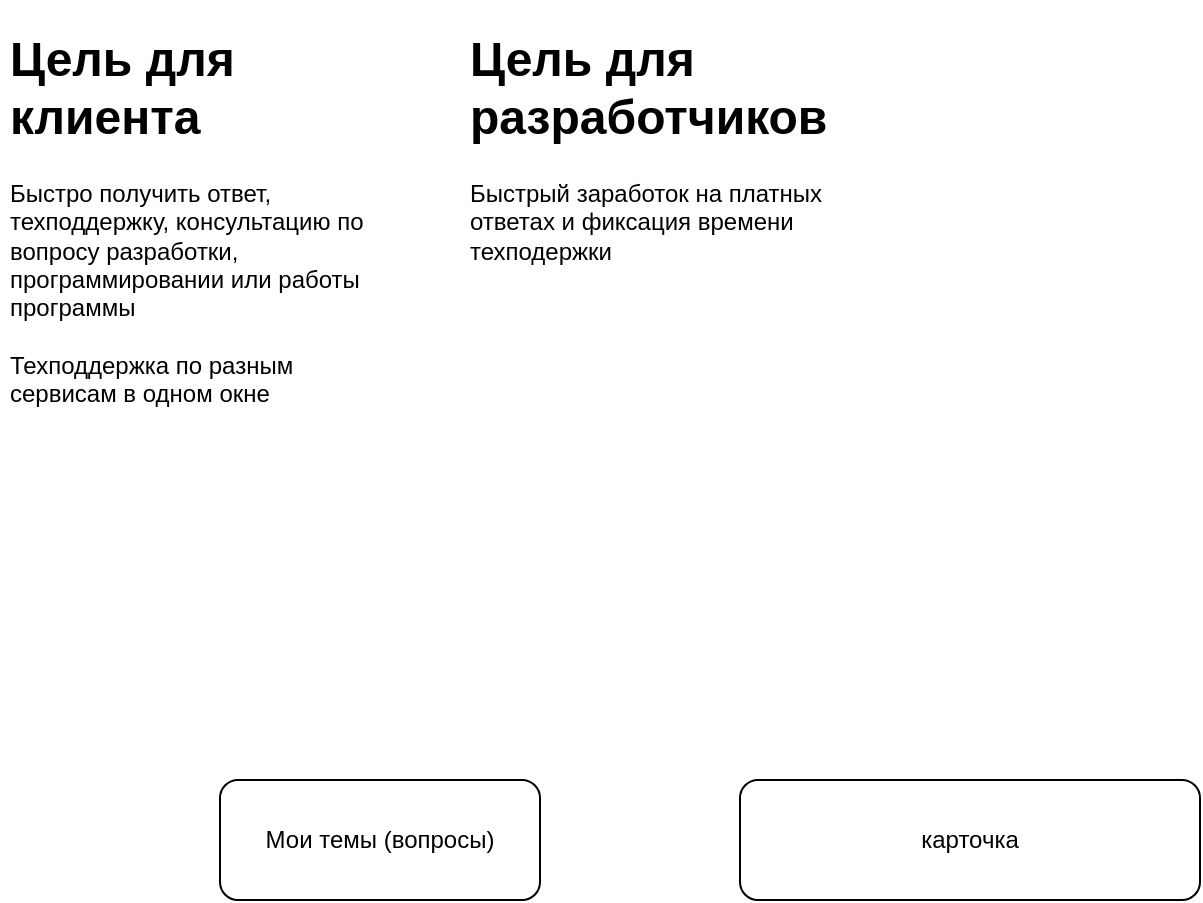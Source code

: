 <mxfile version="21.6.8" type="device">
  <diagram name="Страница — 1" id="YkSAqCkSQ4VXfLVFrp_p">
    <mxGraphModel dx="1036" dy="606" grid="1" gridSize="10" guides="1" tooltips="1" connect="1" arrows="1" fold="1" page="1" pageScale="1" pageWidth="1200" pageHeight="1920" math="0" shadow="0">
      <root>
        <mxCell id="0" />
        <mxCell id="1" parent="0" />
        <mxCell id="yfgFBPFp4qAgtDOHmfAv-1" value="&lt;h1&gt;Цель для клиента&lt;/h1&gt;&lt;p&gt;Быстро получить ответ, техподдержку, консультацию по вопросу разработки, программировании или работы программы&lt;br&gt;&lt;br&gt;Техподдержка по разным сервисам в одном окне&lt;/p&gt;" style="text;html=1;strokeColor=none;fillColor=none;spacing=5;spacingTop=-20;whiteSpace=wrap;overflow=hidden;rounded=0;" vertex="1" parent="1">
          <mxGeometry x="430" y="250" width="190" height="310" as="geometry" />
        </mxCell>
        <mxCell id="yfgFBPFp4qAgtDOHmfAv-2" value="&lt;h1&gt;Цель для разработчиков&lt;/h1&gt;&lt;p&gt;Быстрый заработок на платных ответах и фиксация времени техподержки&lt;/p&gt;" style="text;html=1;strokeColor=none;fillColor=none;spacing=5;spacingTop=-20;whiteSpace=wrap;overflow=hidden;rounded=0;" vertex="1" parent="1">
          <mxGeometry x="660" y="250" width="190" height="140" as="geometry" />
        </mxCell>
        <mxCell id="yfgFBPFp4qAgtDOHmfAv-3" value="Мои темы (вопросы)" style="rounded=1;whiteSpace=wrap;html=1;" vertex="1" parent="1">
          <mxGeometry x="540" y="630" width="160" height="60" as="geometry" />
        </mxCell>
        <mxCell id="yfgFBPFp4qAgtDOHmfAv-4" value="карточка" style="rounded=1;whiteSpace=wrap;html=1;" vertex="1" parent="1">
          <mxGeometry x="800" y="630" width="230" height="60" as="geometry" />
        </mxCell>
      </root>
    </mxGraphModel>
  </diagram>
</mxfile>
